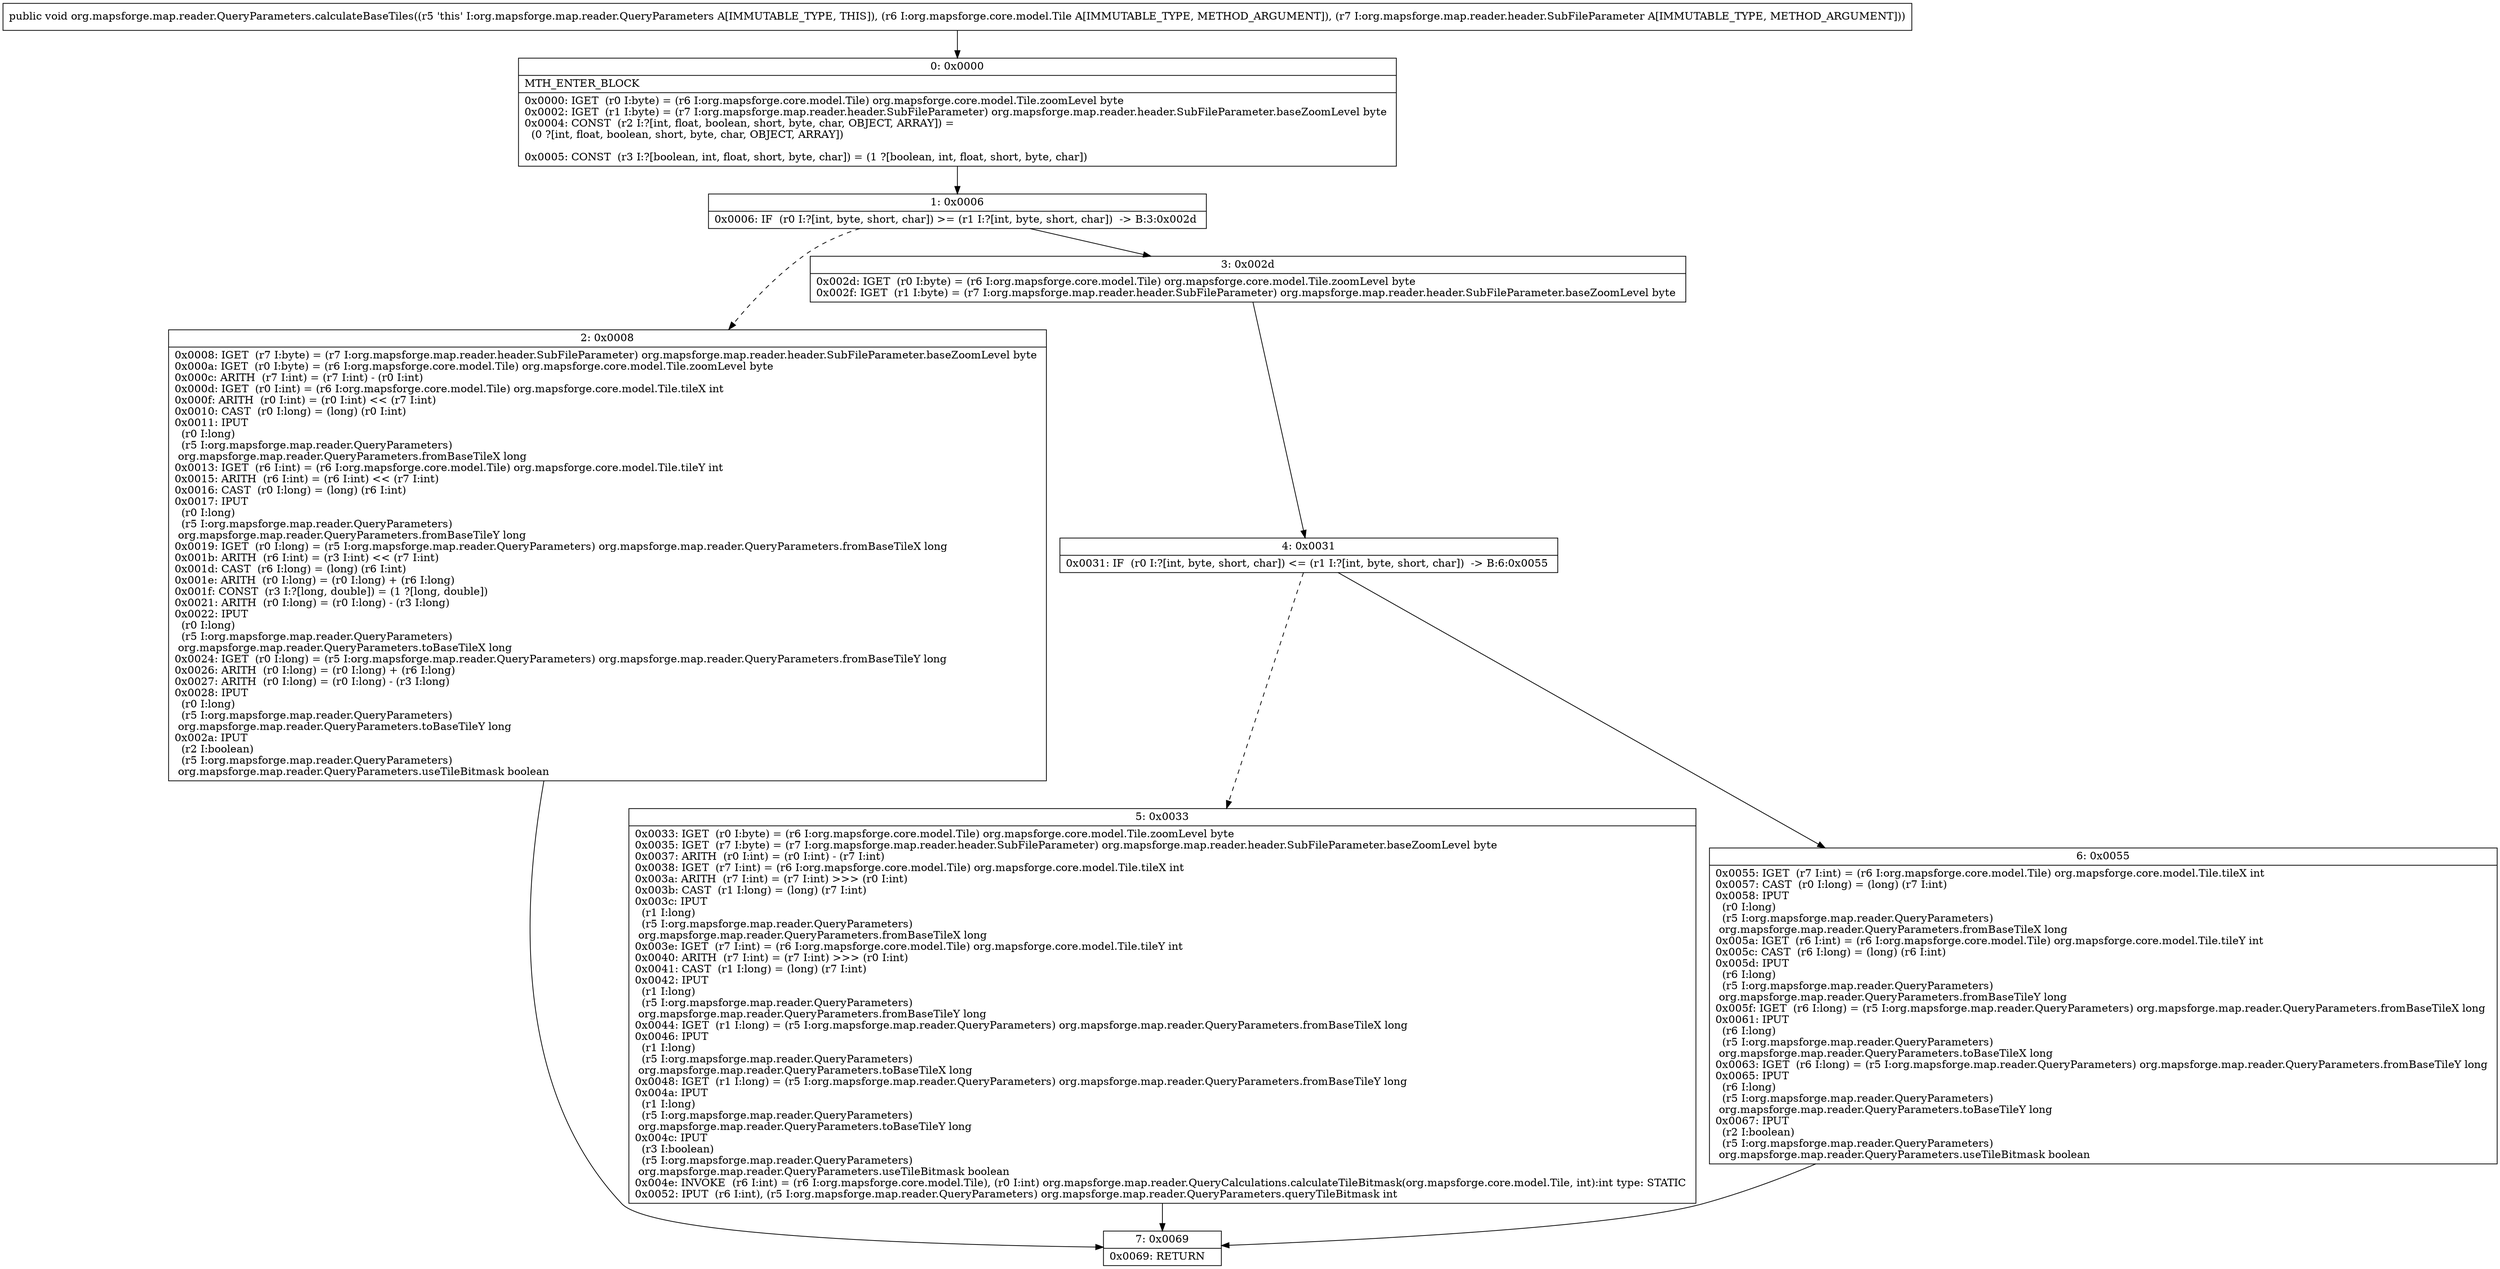 digraph "CFG fororg.mapsforge.map.reader.QueryParameters.calculateBaseTiles(Lorg\/mapsforge\/core\/model\/Tile;Lorg\/mapsforge\/map\/reader\/header\/SubFileParameter;)V" {
Node_0 [shape=record,label="{0\:\ 0x0000|MTH_ENTER_BLOCK\l|0x0000: IGET  (r0 I:byte) = (r6 I:org.mapsforge.core.model.Tile) org.mapsforge.core.model.Tile.zoomLevel byte \l0x0002: IGET  (r1 I:byte) = (r7 I:org.mapsforge.map.reader.header.SubFileParameter) org.mapsforge.map.reader.header.SubFileParameter.baseZoomLevel byte \l0x0004: CONST  (r2 I:?[int, float, boolean, short, byte, char, OBJECT, ARRAY]) = \l  (0 ?[int, float, boolean, short, byte, char, OBJECT, ARRAY])\l \l0x0005: CONST  (r3 I:?[boolean, int, float, short, byte, char]) = (1 ?[boolean, int, float, short, byte, char]) \l}"];
Node_1 [shape=record,label="{1\:\ 0x0006|0x0006: IF  (r0 I:?[int, byte, short, char]) \>= (r1 I:?[int, byte, short, char])  \-\> B:3:0x002d \l}"];
Node_2 [shape=record,label="{2\:\ 0x0008|0x0008: IGET  (r7 I:byte) = (r7 I:org.mapsforge.map.reader.header.SubFileParameter) org.mapsforge.map.reader.header.SubFileParameter.baseZoomLevel byte \l0x000a: IGET  (r0 I:byte) = (r6 I:org.mapsforge.core.model.Tile) org.mapsforge.core.model.Tile.zoomLevel byte \l0x000c: ARITH  (r7 I:int) = (r7 I:int) \- (r0 I:int) \l0x000d: IGET  (r0 I:int) = (r6 I:org.mapsforge.core.model.Tile) org.mapsforge.core.model.Tile.tileX int \l0x000f: ARITH  (r0 I:int) = (r0 I:int) \<\< (r7 I:int) \l0x0010: CAST  (r0 I:long) = (long) (r0 I:int) \l0x0011: IPUT  \l  (r0 I:long)\l  (r5 I:org.mapsforge.map.reader.QueryParameters)\l org.mapsforge.map.reader.QueryParameters.fromBaseTileX long \l0x0013: IGET  (r6 I:int) = (r6 I:org.mapsforge.core.model.Tile) org.mapsforge.core.model.Tile.tileY int \l0x0015: ARITH  (r6 I:int) = (r6 I:int) \<\< (r7 I:int) \l0x0016: CAST  (r0 I:long) = (long) (r6 I:int) \l0x0017: IPUT  \l  (r0 I:long)\l  (r5 I:org.mapsforge.map.reader.QueryParameters)\l org.mapsforge.map.reader.QueryParameters.fromBaseTileY long \l0x0019: IGET  (r0 I:long) = (r5 I:org.mapsforge.map.reader.QueryParameters) org.mapsforge.map.reader.QueryParameters.fromBaseTileX long \l0x001b: ARITH  (r6 I:int) = (r3 I:int) \<\< (r7 I:int) \l0x001d: CAST  (r6 I:long) = (long) (r6 I:int) \l0x001e: ARITH  (r0 I:long) = (r0 I:long) + (r6 I:long) \l0x001f: CONST  (r3 I:?[long, double]) = (1 ?[long, double]) \l0x0021: ARITH  (r0 I:long) = (r0 I:long) \- (r3 I:long) \l0x0022: IPUT  \l  (r0 I:long)\l  (r5 I:org.mapsforge.map.reader.QueryParameters)\l org.mapsforge.map.reader.QueryParameters.toBaseTileX long \l0x0024: IGET  (r0 I:long) = (r5 I:org.mapsforge.map.reader.QueryParameters) org.mapsforge.map.reader.QueryParameters.fromBaseTileY long \l0x0026: ARITH  (r0 I:long) = (r0 I:long) + (r6 I:long) \l0x0027: ARITH  (r0 I:long) = (r0 I:long) \- (r3 I:long) \l0x0028: IPUT  \l  (r0 I:long)\l  (r5 I:org.mapsforge.map.reader.QueryParameters)\l org.mapsforge.map.reader.QueryParameters.toBaseTileY long \l0x002a: IPUT  \l  (r2 I:boolean)\l  (r5 I:org.mapsforge.map.reader.QueryParameters)\l org.mapsforge.map.reader.QueryParameters.useTileBitmask boolean \l}"];
Node_3 [shape=record,label="{3\:\ 0x002d|0x002d: IGET  (r0 I:byte) = (r6 I:org.mapsforge.core.model.Tile) org.mapsforge.core.model.Tile.zoomLevel byte \l0x002f: IGET  (r1 I:byte) = (r7 I:org.mapsforge.map.reader.header.SubFileParameter) org.mapsforge.map.reader.header.SubFileParameter.baseZoomLevel byte \l}"];
Node_4 [shape=record,label="{4\:\ 0x0031|0x0031: IF  (r0 I:?[int, byte, short, char]) \<= (r1 I:?[int, byte, short, char])  \-\> B:6:0x0055 \l}"];
Node_5 [shape=record,label="{5\:\ 0x0033|0x0033: IGET  (r0 I:byte) = (r6 I:org.mapsforge.core.model.Tile) org.mapsforge.core.model.Tile.zoomLevel byte \l0x0035: IGET  (r7 I:byte) = (r7 I:org.mapsforge.map.reader.header.SubFileParameter) org.mapsforge.map.reader.header.SubFileParameter.baseZoomLevel byte \l0x0037: ARITH  (r0 I:int) = (r0 I:int) \- (r7 I:int) \l0x0038: IGET  (r7 I:int) = (r6 I:org.mapsforge.core.model.Tile) org.mapsforge.core.model.Tile.tileX int \l0x003a: ARITH  (r7 I:int) = (r7 I:int) \>\>\> (r0 I:int) \l0x003b: CAST  (r1 I:long) = (long) (r7 I:int) \l0x003c: IPUT  \l  (r1 I:long)\l  (r5 I:org.mapsforge.map.reader.QueryParameters)\l org.mapsforge.map.reader.QueryParameters.fromBaseTileX long \l0x003e: IGET  (r7 I:int) = (r6 I:org.mapsforge.core.model.Tile) org.mapsforge.core.model.Tile.tileY int \l0x0040: ARITH  (r7 I:int) = (r7 I:int) \>\>\> (r0 I:int) \l0x0041: CAST  (r1 I:long) = (long) (r7 I:int) \l0x0042: IPUT  \l  (r1 I:long)\l  (r5 I:org.mapsforge.map.reader.QueryParameters)\l org.mapsforge.map.reader.QueryParameters.fromBaseTileY long \l0x0044: IGET  (r1 I:long) = (r5 I:org.mapsforge.map.reader.QueryParameters) org.mapsforge.map.reader.QueryParameters.fromBaseTileX long \l0x0046: IPUT  \l  (r1 I:long)\l  (r5 I:org.mapsforge.map.reader.QueryParameters)\l org.mapsforge.map.reader.QueryParameters.toBaseTileX long \l0x0048: IGET  (r1 I:long) = (r5 I:org.mapsforge.map.reader.QueryParameters) org.mapsforge.map.reader.QueryParameters.fromBaseTileY long \l0x004a: IPUT  \l  (r1 I:long)\l  (r5 I:org.mapsforge.map.reader.QueryParameters)\l org.mapsforge.map.reader.QueryParameters.toBaseTileY long \l0x004c: IPUT  \l  (r3 I:boolean)\l  (r5 I:org.mapsforge.map.reader.QueryParameters)\l org.mapsforge.map.reader.QueryParameters.useTileBitmask boolean \l0x004e: INVOKE  (r6 I:int) = (r6 I:org.mapsforge.core.model.Tile), (r0 I:int) org.mapsforge.map.reader.QueryCalculations.calculateTileBitmask(org.mapsforge.core.model.Tile, int):int type: STATIC \l0x0052: IPUT  (r6 I:int), (r5 I:org.mapsforge.map.reader.QueryParameters) org.mapsforge.map.reader.QueryParameters.queryTileBitmask int \l}"];
Node_6 [shape=record,label="{6\:\ 0x0055|0x0055: IGET  (r7 I:int) = (r6 I:org.mapsforge.core.model.Tile) org.mapsforge.core.model.Tile.tileX int \l0x0057: CAST  (r0 I:long) = (long) (r7 I:int) \l0x0058: IPUT  \l  (r0 I:long)\l  (r5 I:org.mapsforge.map.reader.QueryParameters)\l org.mapsforge.map.reader.QueryParameters.fromBaseTileX long \l0x005a: IGET  (r6 I:int) = (r6 I:org.mapsforge.core.model.Tile) org.mapsforge.core.model.Tile.tileY int \l0x005c: CAST  (r6 I:long) = (long) (r6 I:int) \l0x005d: IPUT  \l  (r6 I:long)\l  (r5 I:org.mapsforge.map.reader.QueryParameters)\l org.mapsforge.map.reader.QueryParameters.fromBaseTileY long \l0x005f: IGET  (r6 I:long) = (r5 I:org.mapsforge.map.reader.QueryParameters) org.mapsforge.map.reader.QueryParameters.fromBaseTileX long \l0x0061: IPUT  \l  (r6 I:long)\l  (r5 I:org.mapsforge.map.reader.QueryParameters)\l org.mapsforge.map.reader.QueryParameters.toBaseTileX long \l0x0063: IGET  (r6 I:long) = (r5 I:org.mapsforge.map.reader.QueryParameters) org.mapsforge.map.reader.QueryParameters.fromBaseTileY long \l0x0065: IPUT  \l  (r6 I:long)\l  (r5 I:org.mapsforge.map.reader.QueryParameters)\l org.mapsforge.map.reader.QueryParameters.toBaseTileY long \l0x0067: IPUT  \l  (r2 I:boolean)\l  (r5 I:org.mapsforge.map.reader.QueryParameters)\l org.mapsforge.map.reader.QueryParameters.useTileBitmask boolean \l}"];
Node_7 [shape=record,label="{7\:\ 0x0069|0x0069: RETURN   \l}"];
MethodNode[shape=record,label="{public void org.mapsforge.map.reader.QueryParameters.calculateBaseTiles((r5 'this' I:org.mapsforge.map.reader.QueryParameters A[IMMUTABLE_TYPE, THIS]), (r6 I:org.mapsforge.core.model.Tile A[IMMUTABLE_TYPE, METHOD_ARGUMENT]), (r7 I:org.mapsforge.map.reader.header.SubFileParameter A[IMMUTABLE_TYPE, METHOD_ARGUMENT])) }"];
MethodNode -> Node_0;
Node_0 -> Node_1;
Node_1 -> Node_2[style=dashed];
Node_1 -> Node_3;
Node_2 -> Node_7;
Node_3 -> Node_4;
Node_4 -> Node_5[style=dashed];
Node_4 -> Node_6;
Node_5 -> Node_7;
Node_6 -> Node_7;
}

